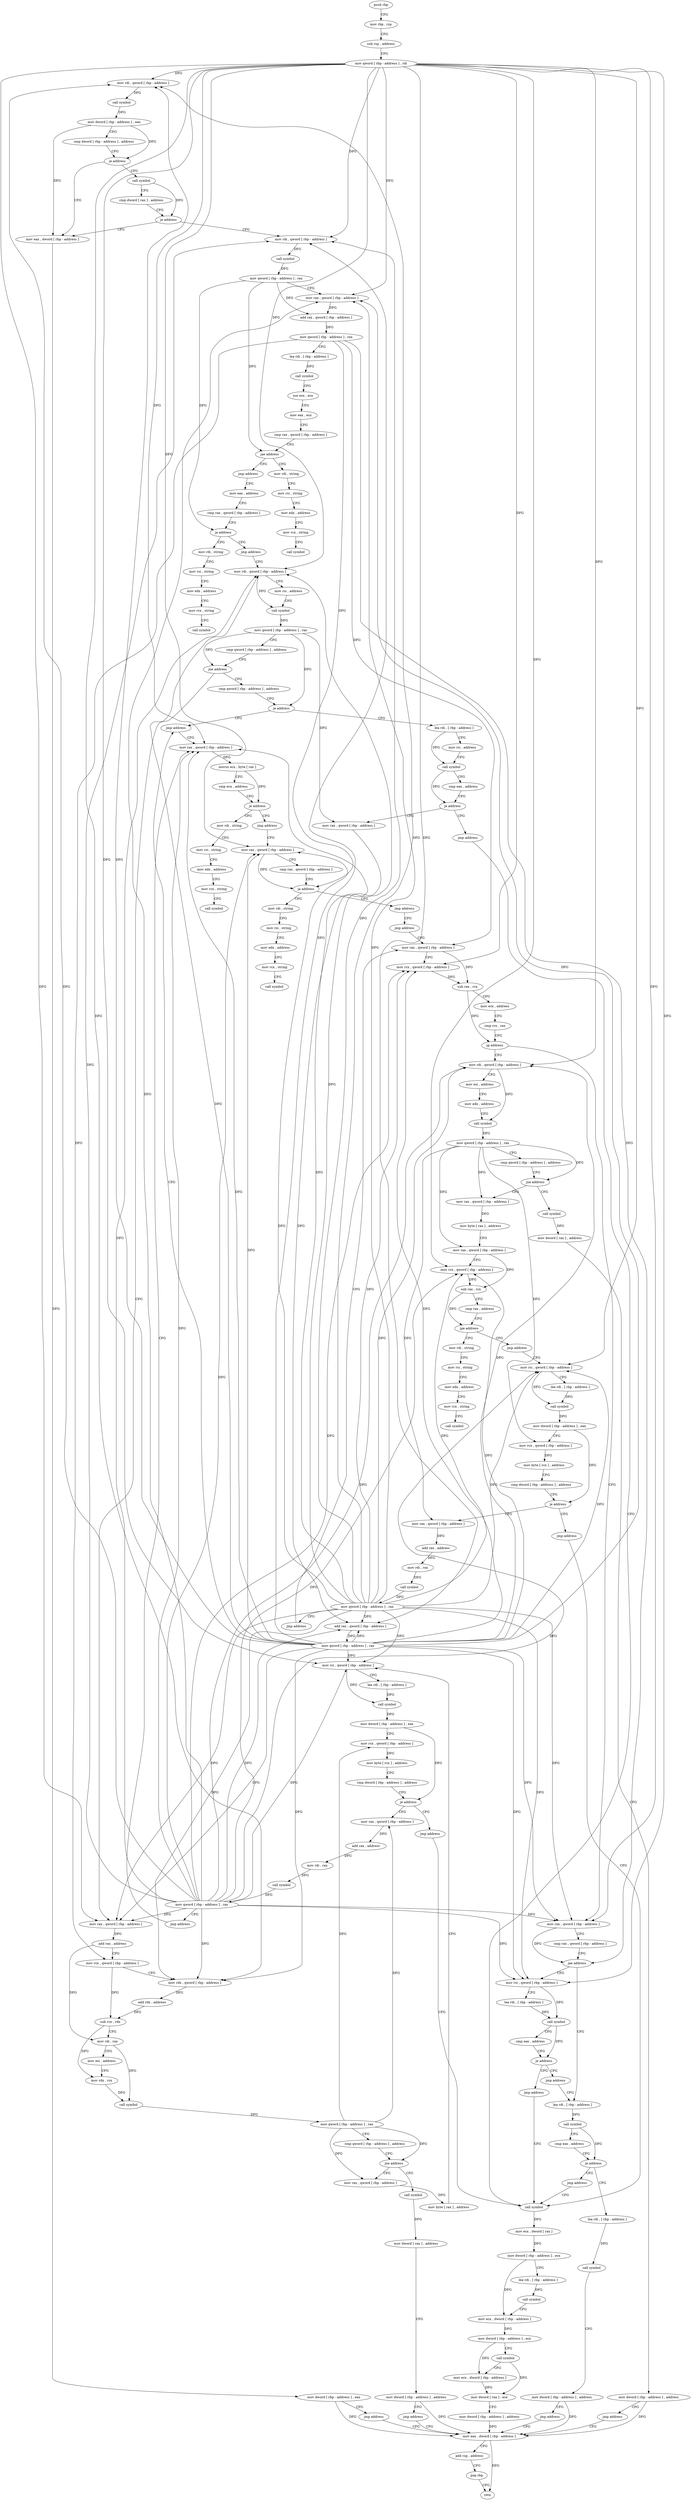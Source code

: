 digraph "func" {
"4277744" [label = "push rbp" ]
"4277745" [label = "mov rbp , rsp" ]
"4277748" [label = "sub rsp , address" ]
"4277752" [label = "mov qword [ rbp - address ] , rdi" ]
"4277756" [label = "mov rdi , qword [ rbp - address ]" ]
"4277760" [label = "call symbol" ]
"4277765" [label = "mov dword [ rbp - address ] , eax" ]
"4277768" [label = "cmp dword [ rbp - address ] , address" ]
"4277772" [label = "je address" ]
"4277792" [label = "mov eax , dword [ rbp - address ]" ]
"4277778" [label = "call symbol" ]
"4277795" [label = "mov dword [ rbp - address ] , eax" ]
"4277798" [label = "jmp address" ]
"4278684" [label = "mov eax , dword [ rbp - address ]" ]
"4277783" [label = "cmp dword [ rax ] , address" ]
"4277786" [label = "je address" ]
"4277803" [label = "mov rdi , qword [ rbp - address ]" ]
"4278687" [label = "add rsp , address" ]
"4278691" [label = "pop rbp" ]
"4278692" [label = "retn" ]
"4277807" [label = "call symbol" ]
"4277812" [label = "mov qword [ rbp - address ] , rax" ]
"4277816" [label = "mov rax , qword [ rbp - address ]" ]
"4277820" [label = "add rax , qword [ rbp - address ]" ]
"4277824" [label = "mov qword [ rbp - address ] , rax" ]
"4277828" [label = "lea rdi , [ rbp - address ]" ]
"4277832" [label = "call symbol" ]
"4277837" [label = "xor ecx , ecx" ]
"4277839" [label = "mov eax , ecx" ]
"4277841" [label = "cmp rax , qword [ rbp - address ]" ]
"4277845" [label = "jae address" ]
"4277856" [label = "mov rdi , string" ]
"4277851" [label = "jmp address" ]
"4277866" [label = "mov rsi , string" ]
"4277876" [label = "mov edx , address" ]
"4277881" [label = "mov rcx , string" ]
"4277891" [label = "call symbol" ]
"4277896" [label = "mov eax , address" ]
"4277901" [label = "cmp rax , qword [ rbp - address ]" ]
"4277905" [label = "ja address" ]
"4277916" [label = "mov rdi , string" ]
"4277911" [label = "jmp address" ]
"4277926" [label = "mov rsi , string" ]
"4277936" [label = "mov edx , address" ]
"4277941" [label = "mov rcx , string" ]
"4277951" [label = "call symbol" ]
"4277956" [label = "mov rdi , qword [ rbp - address ]" ]
"4277960" [label = "mov rsi , address" ]
"4277970" [label = "call symbol" ]
"4277975" [label = "mov qword [ rbp - address ] , rax" ]
"4277979" [label = "cmp qword [ rbp - address ] , address" ]
"4277984" [label = "jne address" ]
"4278144" [label = "cmp qword [ rbp - address ] , address" ]
"4277990" [label = "mov rax , qword [ rbp - address ]" ]
"4278149" [label = "je address" ]
"4278200" [label = "jmp address" ]
"4278155" [label = "lea rdi , [ rbp - address ]" ]
"4277994" [label = "add rax , address" ]
"4278000" [label = "mov rcx , qword [ rbp - address ]" ]
"4278004" [label = "mov rdx , qword [ rbp - address ]" ]
"4278008" [label = "add rdx , address" ]
"4278015" [label = "sub rcx , rdx" ]
"4278018" [label = "mov rdi , rax" ]
"4278021" [label = "mov esi , address" ]
"4278026" [label = "mov rdx , rcx" ]
"4278029" [label = "call symbol" ]
"4278034" [label = "mov qword [ rbp - address ] , rax" ]
"4278038" [label = "cmp qword [ rbp - address ] , address" ]
"4278043" [label = "jne address" ]
"4278072" [label = "mov rax , qword [ rbp - address ]" ]
"4278049" [label = "call symbol" ]
"4278205" [label = "mov rax , qword [ rbp - address ]" ]
"4278159" [label = "mov rsi , address" ]
"4278169" [label = "call symbol" ]
"4278174" [label = "cmp eax , address" ]
"4278177" [label = "je address" ]
"4278188" [label = "mov rax , qword [ rbp - address ]" ]
"4278183" [label = "jmp address" ]
"4278076" [label = "mov byte [ rax ] , address" ]
"4278079" [label = "mov rsi , qword [ rbp - address ]" ]
"4278083" [label = "lea rdi , [ rbp - address ]" ]
"4278087" [label = "call symbol" ]
"4278092" [label = "mov dword [ rbp - address ] , eax" ]
"4278095" [label = "mov rcx , qword [ rbp - address ]" ]
"4278099" [label = "mov byte [ rcx ] , address" ]
"4278102" [label = "cmp dword [ rbp - address ] , address" ]
"4278106" [label = "je address" ]
"4278117" [label = "mov rax , qword [ rbp - address ]" ]
"4278112" [label = "jmp address" ]
"4278054" [label = "mov dword [ rax ] , address" ]
"4278060" [label = "mov dword [ rbp - address ] , address" ]
"4278067" [label = "jmp address" ]
"4278209" [label = "movsx ecx , byte [ rax ]" ]
"4278212" [label = "cmp ecx , address" ]
"4278215" [label = "je address" ]
"4278226" [label = "mov rdi , string" ]
"4278221" [label = "jmp address" ]
"4278192" [label = "add rax , qword [ rbp - address ]" ]
"4278196" [label = "mov qword [ rbp - address ] , rax" ]
"4278642" [label = "call symbol" ]
"4278121" [label = "add rax , address" ]
"4278127" [label = "mov rdi , rax" ]
"4278130" [label = "call symbol" ]
"4278135" [label = "mov qword [ rbp - address ] , rax" ]
"4278139" [label = "jmp address" ]
"4278236" [label = "mov rsi , string" ]
"4278246" [label = "mov edx , address" ]
"4278251" [label = "mov rcx , string" ]
"4278261" [label = "call symbol" ]
"4278266" [label = "mov rax , qword [ rbp - address ]" ]
"4278647" [label = "mov ecx , dword [ rax ]" ]
"4278649" [label = "mov dword [ rbp - address ] , ecx" ]
"4278652" [label = "lea rdi , [ rbp - address ]" ]
"4278656" [label = "call symbol" ]
"4278661" [label = "mov ecx , dword [ rbp - address ]" ]
"4278664" [label = "mov dword [ rbp - address ] , ecx" ]
"4278667" [label = "call symbol" ]
"4278672" [label = "mov ecx , dword [ rbp - address ]" ]
"4278675" [label = "mov dword [ rax ] , ecx" ]
"4278677" [label = "mov dword [ rbp - address ] , address" ]
"4278270" [label = "cmp rax , qword [ rbp - address ]" ]
"4278274" [label = "ja address" ]
"4278285" [label = "mov rdi , string" ]
"4278280" [label = "jmp address" ]
"4278295" [label = "mov rsi , string" ]
"4278305" [label = "mov edx , address" ]
"4278310" [label = "mov rcx , string" ]
"4278320" [label = "call symbol" ]
"4278325" [label = "jmp address" ]
"4278330" [label = "mov rax , qword [ rbp - address ]" ]
"4278334" [label = "mov rcx , qword [ rbp - address ]" ]
"4278338" [label = "sub rax , rcx" ]
"4278341" [label = "mov ecx , address" ]
"4278346" [label = "cmp rcx , rax" ]
"4278349" [label = "jg address" ]
"4278552" [label = "mov rax , qword [ rbp - address ]" ]
"4278355" [label = "mov rdi , qword [ rbp - address ]" ]
"4278556" [label = "cmp rax , qword [ rbp - address ]" ]
"4278560" [label = "jae address" ]
"4278598" [label = "lea rdi , [ rbp - address ]" ]
"4278566" [label = "mov rsi , qword [ rbp - address ]" ]
"4278359" [label = "mov esi , address" ]
"4278364" [label = "mov edx , address" ]
"4278369" [label = "call symbol" ]
"4278374" [label = "mov qword [ rbp - address ] , rax" ]
"4278378" [label = "cmp qword [ rbp - address ] , address" ]
"4278383" [label = "jne address" ]
"4278412" [label = "mov rax , qword [ rbp - address ]" ]
"4278389" [label = "call symbol" ]
"4278602" [label = "call symbol" ]
"4278607" [label = "cmp eax , address" ]
"4278610" [label = "je address" ]
"4278621" [label = "lea rdi , [ rbp - address ]" ]
"4278616" [label = "jmp address" ]
"4278570" [label = "lea rdi , [ rbp - address ]" ]
"4278574" [label = "call symbol" ]
"4278579" [label = "cmp eax , address" ]
"4278582" [label = "je address" ]
"4278593" [label = "jmp address" ]
"4278588" [label = "jmp address" ]
"4278416" [label = "mov byte [ rax ] , address" ]
"4278419" [label = "mov rax , qword [ rbp - address ]" ]
"4278423" [label = "mov rcx , qword [ rbp - address ]" ]
"4278427" [label = "sub rax , rcx" ]
"4278430" [label = "cmp rax , address" ]
"4278436" [label = "jge address" ]
"4278447" [label = "mov rdi , string" ]
"4278442" [label = "jmp address" ]
"4278394" [label = "mov dword [ rax ] , address" ]
"4278400" [label = "mov dword [ rbp - address ] , address" ]
"4278407" [label = "jmp address" ]
"4278625" [label = "call symbol" ]
"4278630" [label = "mov dword [ rbp - address ] , address" ]
"4278637" [label = "jmp address" ]
"4278457" [label = "mov rsi , string" ]
"4278467" [label = "mov edx , address" ]
"4278472" [label = "mov rcx , string" ]
"4278482" [label = "call symbol" ]
"4278487" [label = "mov rsi , qword [ rbp - address ]" ]
"4278491" [label = "lea rdi , [ rbp - address ]" ]
"4278495" [label = "call symbol" ]
"4278500" [label = "mov dword [ rbp - address ] , eax" ]
"4278503" [label = "mov rcx , qword [ rbp - address ]" ]
"4278507" [label = "mov byte [ rcx ] , address" ]
"4278510" [label = "cmp dword [ rbp - address ] , address" ]
"4278514" [label = "je address" ]
"4278525" [label = "mov rax , qword [ rbp - address ]" ]
"4278520" [label = "jmp address" ]
"4278529" [label = "add rax , address" ]
"4278535" [label = "mov rdi , rax" ]
"4278538" [label = "call symbol" ]
"4278543" [label = "mov qword [ rbp - address ] , rax" ]
"4278547" [label = "jmp address" ]
"4277744" -> "4277745" [ label = "CFG" ]
"4277745" -> "4277748" [ label = "CFG" ]
"4277748" -> "4277752" [ label = "CFG" ]
"4277752" -> "4277756" [ label = "DFG" ]
"4277752" -> "4277803" [ label = "DFG" ]
"4277752" -> "4277816" [ label = "DFG" ]
"4277752" -> "4277956" [ label = "DFG" ]
"4277752" -> "4277990" [ label = "DFG" ]
"4277752" -> "4278004" [ label = "DFG" ]
"4277752" -> "4278079" [ label = "DFG" ]
"4277752" -> "4278205" [ label = "DFG" ]
"4277752" -> "4278192" [ label = "DFG" ]
"4277752" -> "4278266" [ label = "DFG" ]
"4277752" -> "4278334" [ label = "DFG" ]
"4277752" -> "4278552" [ label = "DFG" ]
"4277752" -> "4278355" [ label = "DFG" ]
"4277752" -> "4278566" [ label = "DFG" ]
"4277752" -> "4278423" [ label = "DFG" ]
"4277752" -> "4278487" [ label = "DFG" ]
"4277756" -> "4277760" [ label = "DFG" ]
"4277760" -> "4277765" [ label = "DFG" ]
"4277765" -> "4277768" [ label = "CFG" ]
"4277765" -> "4277772" [ label = "DFG" ]
"4277765" -> "4277792" [ label = "DFG" ]
"4277768" -> "4277772" [ label = "CFG" ]
"4277772" -> "4277792" [ label = "CFG" ]
"4277772" -> "4277778" [ label = "CFG" ]
"4277792" -> "4277795" [ label = "DFG" ]
"4277778" -> "4277783" [ label = "CFG" ]
"4277778" -> "4277786" [ label = "DFG" ]
"4277795" -> "4277798" [ label = "CFG" ]
"4277795" -> "4278684" [ label = "DFG" ]
"4277798" -> "4278684" [ label = "CFG" ]
"4278684" -> "4278687" [ label = "CFG" ]
"4278684" -> "4278692" [ label = "DFG" ]
"4277783" -> "4277786" [ label = "CFG" ]
"4277786" -> "4277803" [ label = "CFG" ]
"4277786" -> "4277792" [ label = "CFG" ]
"4277803" -> "4277807" [ label = "DFG" ]
"4278687" -> "4278691" [ label = "CFG" ]
"4278691" -> "4278692" [ label = "CFG" ]
"4277807" -> "4277812" [ label = "DFG" ]
"4277812" -> "4277816" [ label = "CFG" ]
"4277812" -> "4277820" [ label = "DFG" ]
"4277812" -> "4277845" [ label = "DFG" ]
"4277812" -> "4277905" [ label = "DFG" ]
"4277816" -> "4277820" [ label = "DFG" ]
"4277820" -> "4277824" [ label = "DFG" ]
"4277824" -> "4277828" [ label = "CFG" ]
"4277824" -> "4278000" [ label = "DFG" ]
"4277824" -> "4278274" [ label = "DFG" ]
"4277824" -> "4278330" [ label = "DFG" ]
"4277824" -> "4278560" [ label = "DFG" ]
"4277828" -> "4277832" [ label = "DFG" ]
"4277832" -> "4277837" [ label = "CFG" ]
"4277837" -> "4277839" [ label = "CFG" ]
"4277839" -> "4277841" [ label = "CFG" ]
"4277841" -> "4277845" [ label = "CFG" ]
"4277845" -> "4277856" [ label = "CFG" ]
"4277845" -> "4277851" [ label = "CFG" ]
"4277856" -> "4277866" [ label = "CFG" ]
"4277851" -> "4277896" [ label = "CFG" ]
"4277866" -> "4277876" [ label = "CFG" ]
"4277876" -> "4277881" [ label = "CFG" ]
"4277881" -> "4277891" [ label = "CFG" ]
"4277896" -> "4277901" [ label = "CFG" ]
"4277901" -> "4277905" [ label = "CFG" ]
"4277905" -> "4277916" [ label = "CFG" ]
"4277905" -> "4277911" [ label = "CFG" ]
"4277916" -> "4277926" [ label = "CFG" ]
"4277911" -> "4277956" [ label = "CFG" ]
"4277926" -> "4277936" [ label = "CFG" ]
"4277936" -> "4277941" [ label = "CFG" ]
"4277941" -> "4277951" [ label = "CFG" ]
"4277956" -> "4277960" [ label = "CFG" ]
"4277956" -> "4277970" [ label = "DFG" ]
"4277960" -> "4277970" [ label = "CFG" ]
"4277970" -> "4277975" [ label = "DFG" ]
"4277975" -> "4277979" [ label = "CFG" ]
"4277975" -> "4277984" [ label = "DFG" ]
"4277975" -> "4278149" [ label = "DFG" ]
"4277975" -> "4278188" [ label = "DFG" ]
"4277979" -> "4277984" [ label = "CFG" ]
"4277984" -> "4278144" [ label = "CFG" ]
"4277984" -> "4277990" [ label = "CFG" ]
"4278144" -> "4278149" [ label = "CFG" ]
"4277990" -> "4277994" [ label = "DFG" ]
"4278149" -> "4278200" [ label = "CFG" ]
"4278149" -> "4278155" [ label = "CFG" ]
"4278200" -> "4278205" [ label = "CFG" ]
"4278155" -> "4278159" [ label = "CFG" ]
"4278155" -> "4278169" [ label = "DFG" ]
"4277994" -> "4278000" [ label = "CFG" ]
"4277994" -> "4278018" [ label = "DFG" ]
"4278000" -> "4278004" [ label = "CFG" ]
"4278000" -> "4278015" [ label = "DFG" ]
"4278004" -> "4278008" [ label = "DFG" ]
"4278008" -> "4278015" [ label = "DFG" ]
"4278015" -> "4278018" [ label = "CFG" ]
"4278015" -> "4278026" [ label = "DFG" ]
"4278018" -> "4278021" [ label = "CFG" ]
"4278018" -> "4278029" [ label = "DFG" ]
"4278021" -> "4278026" [ label = "CFG" ]
"4278026" -> "4278029" [ label = "DFG" ]
"4278029" -> "4278034" [ label = "DFG" ]
"4278034" -> "4278038" [ label = "CFG" ]
"4278034" -> "4278043" [ label = "DFG" ]
"4278034" -> "4278072" [ label = "DFG" ]
"4278034" -> "4278095" [ label = "DFG" ]
"4278034" -> "4278117" [ label = "DFG" ]
"4278038" -> "4278043" [ label = "CFG" ]
"4278043" -> "4278072" [ label = "CFG" ]
"4278043" -> "4278049" [ label = "CFG" ]
"4278072" -> "4278076" [ label = "DFG" ]
"4278049" -> "4278054" [ label = "DFG" ]
"4278205" -> "4278209" [ label = "DFG" ]
"4278159" -> "4278169" [ label = "CFG" ]
"4278169" -> "4278174" [ label = "CFG" ]
"4278169" -> "4278177" [ label = "DFG" ]
"4278174" -> "4278177" [ label = "CFG" ]
"4278177" -> "4278188" [ label = "CFG" ]
"4278177" -> "4278183" [ label = "CFG" ]
"4278188" -> "4278192" [ label = "DFG" ]
"4278183" -> "4278642" [ label = "CFG" ]
"4278076" -> "4278079" [ label = "CFG" ]
"4278079" -> "4278083" [ label = "CFG" ]
"4278079" -> "4278087" [ label = "DFG" ]
"4278083" -> "4278087" [ label = "DFG" ]
"4278087" -> "4278092" [ label = "DFG" ]
"4278092" -> "4278095" [ label = "CFG" ]
"4278092" -> "4278106" [ label = "DFG" ]
"4278095" -> "4278099" [ label = "DFG" ]
"4278099" -> "4278102" [ label = "CFG" ]
"4278102" -> "4278106" [ label = "CFG" ]
"4278106" -> "4278117" [ label = "CFG" ]
"4278106" -> "4278112" [ label = "CFG" ]
"4278117" -> "4278121" [ label = "DFG" ]
"4278112" -> "4278642" [ label = "CFG" ]
"4278054" -> "4278060" [ label = "CFG" ]
"4278060" -> "4278067" [ label = "CFG" ]
"4278060" -> "4278684" [ label = "DFG" ]
"4278067" -> "4278684" [ label = "CFG" ]
"4278209" -> "4278212" [ label = "CFG" ]
"4278209" -> "4278215" [ label = "DFG" ]
"4278212" -> "4278215" [ label = "CFG" ]
"4278215" -> "4278226" [ label = "CFG" ]
"4278215" -> "4278221" [ label = "CFG" ]
"4278226" -> "4278236" [ label = "CFG" ]
"4278221" -> "4278266" [ label = "CFG" ]
"4278192" -> "4278196" [ label = "DFG" ]
"4278196" -> "4278200" [ label = "CFG" ]
"4278196" -> "4277756" [ label = "DFG" ]
"4278196" -> "4277803" [ label = "DFG" ]
"4278196" -> "4277816" [ label = "DFG" ]
"4278196" -> "4277956" [ label = "DFG" ]
"4278196" -> "4277990" [ label = "DFG" ]
"4278196" -> "4278004" [ label = "DFG" ]
"4278196" -> "4278079" [ label = "DFG" ]
"4278196" -> "4278205" [ label = "DFG" ]
"4278196" -> "4278192" [ label = "DFG" ]
"4278196" -> "4278266" [ label = "DFG" ]
"4278196" -> "4278334" [ label = "DFG" ]
"4278196" -> "4278552" [ label = "DFG" ]
"4278196" -> "4278355" [ label = "DFG" ]
"4278196" -> "4278566" [ label = "DFG" ]
"4278196" -> "4278423" [ label = "DFG" ]
"4278196" -> "4278487" [ label = "DFG" ]
"4278642" -> "4278647" [ label = "DFG" ]
"4278121" -> "4278127" [ label = "DFG" ]
"4278127" -> "4278130" [ label = "DFG" ]
"4278130" -> "4278135" [ label = "DFG" ]
"4278135" -> "4278139" [ label = "CFG" ]
"4278135" -> "4277756" [ label = "DFG" ]
"4278135" -> "4277803" [ label = "DFG" ]
"4278135" -> "4277816" [ label = "DFG" ]
"4278135" -> "4277956" [ label = "DFG" ]
"4278135" -> "4277990" [ label = "DFG" ]
"4278135" -> "4278004" [ label = "DFG" ]
"4278135" -> "4278079" [ label = "DFG" ]
"4278135" -> "4278205" [ label = "DFG" ]
"4278135" -> "4278192" [ label = "DFG" ]
"4278135" -> "4278266" [ label = "DFG" ]
"4278135" -> "4278334" [ label = "DFG" ]
"4278135" -> "4278552" [ label = "DFG" ]
"4278135" -> "4278355" [ label = "DFG" ]
"4278135" -> "4278566" [ label = "DFG" ]
"4278135" -> "4278423" [ label = "DFG" ]
"4278135" -> "4278487" [ label = "DFG" ]
"4278139" -> "4278205" [ label = "CFG" ]
"4278236" -> "4278246" [ label = "CFG" ]
"4278246" -> "4278251" [ label = "CFG" ]
"4278251" -> "4278261" [ label = "CFG" ]
"4278266" -> "4278270" [ label = "CFG" ]
"4278266" -> "4278274" [ label = "DFG" ]
"4278647" -> "4278649" [ label = "DFG" ]
"4278649" -> "4278652" [ label = "CFG" ]
"4278649" -> "4278661" [ label = "DFG" ]
"4278652" -> "4278656" [ label = "DFG" ]
"4278656" -> "4278661" [ label = "CFG" ]
"4278661" -> "4278664" [ label = "DFG" ]
"4278664" -> "4278667" [ label = "CFG" ]
"4278664" -> "4278672" [ label = "DFG" ]
"4278667" -> "4278672" [ label = "CFG" ]
"4278667" -> "4278675" [ label = "DFG" ]
"4278672" -> "4278675" [ label = "DFG" ]
"4278675" -> "4278677" [ label = "CFG" ]
"4278677" -> "4278684" [ label = "DFG" ]
"4278270" -> "4278274" [ label = "CFG" ]
"4278274" -> "4278285" [ label = "CFG" ]
"4278274" -> "4278280" [ label = "CFG" ]
"4278285" -> "4278295" [ label = "CFG" ]
"4278280" -> "4278325" [ label = "CFG" ]
"4278295" -> "4278305" [ label = "CFG" ]
"4278305" -> "4278310" [ label = "CFG" ]
"4278310" -> "4278320" [ label = "CFG" ]
"4278325" -> "4278330" [ label = "CFG" ]
"4278330" -> "4278334" [ label = "CFG" ]
"4278330" -> "4278338" [ label = "DFG" ]
"4278334" -> "4278338" [ label = "DFG" ]
"4278338" -> "4278341" [ label = "CFG" ]
"4278338" -> "4278349" [ label = "DFG" ]
"4278341" -> "4278346" [ label = "CFG" ]
"4278346" -> "4278349" [ label = "CFG" ]
"4278349" -> "4278552" [ label = "CFG" ]
"4278349" -> "4278355" [ label = "CFG" ]
"4278552" -> "4278556" [ label = "CFG" ]
"4278552" -> "4278560" [ label = "DFG" ]
"4278355" -> "4278359" [ label = "CFG" ]
"4278355" -> "4278369" [ label = "DFG" ]
"4278556" -> "4278560" [ label = "CFG" ]
"4278560" -> "4278598" [ label = "CFG" ]
"4278560" -> "4278566" [ label = "CFG" ]
"4278598" -> "4278602" [ label = "DFG" ]
"4278566" -> "4278570" [ label = "CFG" ]
"4278566" -> "4278574" [ label = "DFG" ]
"4278359" -> "4278364" [ label = "CFG" ]
"4278364" -> "4278369" [ label = "CFG" ]
"4278369" -> "4278374" [ label = "DFG" ]
"4278374" -> "4278378" [ label = "CFG" ]
"4278374" -> "4278383" [ label = "DFG" ]
"4278374" -> "4278412" [ label = "DFG" ]
"4278374" -> "4278419" [ label = "DFG" ]
"4278374" -> "4278503" [ label = "DFG" ]
"4278374" -> "4278525" [ label = "DFG" ]
"4278378" -> "4278383" [ label = "CFG" ]
"4278383" -> "4278412" [ label = "CFG" ]
"4278383" -> "4278389" [ label = "CFG" ]
"4278412" -> "4278416" [ label = "DFG" ]
"4278389" -> "4278394" [ label = "DFG" ]
"4278602" -> "4278607" [ label = "CFG" ]
"4278602" -> "4278610" [ label = "DFG" ]
"4278607" -> "4278610" [ label = "CFG" ]
"4278610" -> "4278621" [ label = "CFG" ]
"4278610" -> "4278616" [ label = "CFG" ]
"4278621" -> "4278625" [ label = "DFG" ]
"4278616" -> "4278642" [ label = "CFG" ]
"4278570" -> "4278574" [ label = "DFG" ]
"4278574" -> "4278579" [ label = "CFG" ]
"4278574" -> "4278582" [ label = "DFG" ]
"4278579" -> "4278582" [ label = "CFG" ]
"4278582" -> "4278593" [ label = "CFG" ]
"4278582" -> "4278588" [ label = "CFG" ]
"4278593" -> "4278598" [ label = "CFG" ]
"4278588" -> "4278642" [ label = "CFG" ]
"4278416" -> "4278419" [ label = "CFG" ]
"4278419" -> "4278423" [ label = "CFG" ]
"4278419" -> "4278427" [ label = "DFG" ]
"4278423" -> "4278427" [ label = "DFG" ]
"4278427" -> "4278430" [ label = "CFG" ]
"4278427" -> "4278436" [ label = "DFG" ]
"4278430" -> "4278436" [ label = "CFG" ]
"4278436" -> "4278447" [ label = "CFG" ]
"4278436" -> "4278442" [ label = "CFG" ]
"4278447" -> "4278457" [ label = "CFG" ]
"4278442" -> "4278487" [ label = "CFG" ]
"4278394" -> "4278400" [ label = "CFG" ]
"4278400" -> "4278407" [ label = "CFG" ]
"4278400" -> "4278684" [ label = "DFG" ]
"4278407" -> "4278684" [ label = "CFG" ]
"4278625" -> "4278630" [ label = "CFG" ]
"4278630" -> "4278637" [ label = "CFG" ]
"4278630" -> "4278684" [ label = "DFG" ]
"4278637" -> "4278684" [ label = "CFG" ]
"4278457" -> "4278467" [ label = "CFG" ]
"4278467" -> "4278472" [ label = "CFG" ]
"4278472" -> "4278482" [ label = "CFG" ]
"4278487" -> "4278491" [ label = "CFG" ]
"4278487" -> "4278495" [ label = "DFG" ]
"4278491" -> "4278495" [ label = "DFG" ]
"4278495" -> "4278500" [ label = "DFG" ]
"4278500" -> "4278503" [ label = "CFG" ]
"4278500" -> "4278514" [ label = "DFG" ]
"4278503" -> "4278507" [ label = "DFG" ]
"4278507" -> "4278510" [ label = "CFG" ]
"4278510" -> "4278514" [ label = "CFG" ]
"4278514" -> "4278525" [ label = "CFG" ]
"4278514" -> "4278520" [ label = "CFG" ]
"4278525" -> "4278529" [ label = "DFG" ]
"4278520" -> "4278642" [ label = "CFG" ]
"4278529" -> "4278535" [ label = "DFG" ]
"4278535" -> "4278538" [ label = "DFG" ]
"4278538" -> "4278543" [ label = "DFG" ]
"4278543" -> "4278547" [ label = "CFG" ]
"4278543" -> "4277756" [ label = "DFG" ]
"4278543" -> "4277803" [ label = "DFG" ]
"4278543" -> "4277816" [ label = "DFG" ]
"4278543" -> "4277956" [ label = "DFG" ]
"4278543" -> "4277990" [ label = "DFG" ]
"4278543" -> "4278004" [ label = "DFG" ]
"4278543" -> "4278079" [ label = "DFG" ]
"4278543" -> "4278205" [ label = "DFG" ]
"4278543" -> "4278192" [ label = "DFG" ]
"4278543" -> "4278266" [ label = "DFG" ]
"4278543" -> "4278334" [ label = "DFG" ]
"4278543" -> "4278552" [ label = "DFG" ]
"4278543" -> "4278355" [ label = "DFG" ]
"4278543" -> "4278566" [ label = "DFG" ]
"4278543" -> "4278423" [ label = "DFG" ]
"4278543" -> "4278487" [ label = "DFG" ]
"4278547" -> "4278330" [ label = "CFG" ]
}
